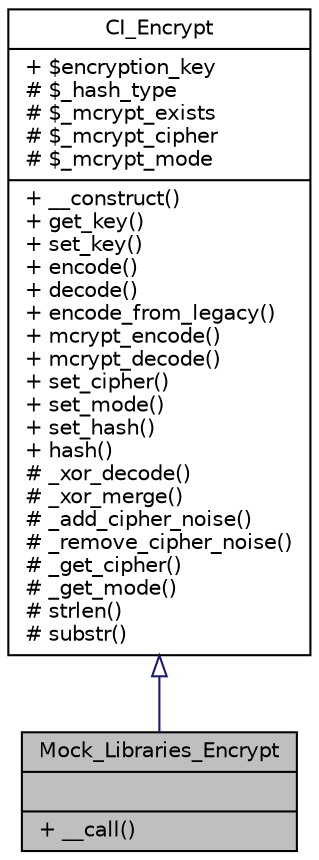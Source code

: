 digraph "Mock_Libraries_Encrypt"
{
 // LATEX_PDF_SIZE
  edge [fontname="Helvetica",fontsize="10",labelfontname="Helvetica",labelfontsize="10"];
  node [fontname="Helvetica",fontsize="10",shape=record];
  Node2 [label="{Mock_Libraries_Encrypt\n||+ __call()\l}",height=0.2,width=0.4,color="black", fillcolor="grey75", style="filled", fontcolor="black",tooltip=" "];
  Node3 -> Node2 [dir="back",color="midnightblue",fontsize="10",style="solid",arrowtail="onormal",fontname="Helvetica"];
  Node3 [label="{CI_Encrypt\n|+ $encryption_key\l# $_hash_type\l# $_mcrypt_exists\l# $_mcrypt_cipher\l# $_mcrypt_mode\l|+ __construct()\l+ get_key()\l+ set_key()\l+ encode()\l+ decode()\l+ encode_from_legacy()\l+ mcrypt_encode()\l+ mcrypt_decode()\l+ set_cipher()\l+ set_mode()\l+ set_hash()\l+ hash()\l# _xor_decode()\l# _xor_merge()\l# _add_cipher_noise()\l# _remove_cipher_noise()\l# _get_cipher()\l# _get_mode()\l# strlen()\l# substr()\l}",height=0.2,width=0.4,color="black", fillcolor="white", style="filled",URL="$class_c_i___encrypt.html",tooltip=" "];
}
